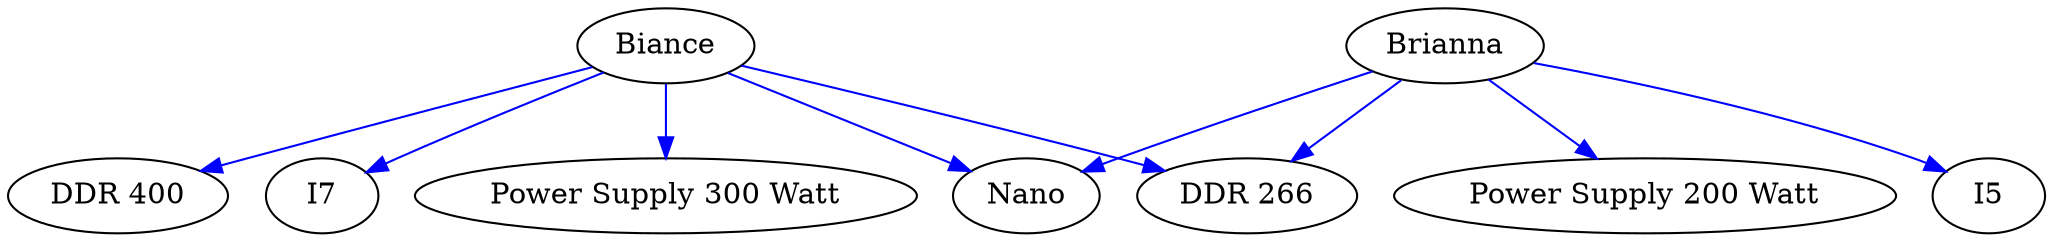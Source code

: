 Digraph tas {
"Biance"->"DDR 400"[color=blue];
"Biance"->"I7"[color=blue];
"Biance"->"DDR 266"[color=blue];
"Biance"->"Nano"[color=blue];
"Biance"->"Power Supply 300 Watt"[color=blue];
"Brianna"->"I5"[color=blue];
"Brianna"->"Power Supply 200 Watt"[color=blue];
"Brianna"->"DDR 266"[color=blue];
"Brianna"->"Nano"[color=blue];
}
